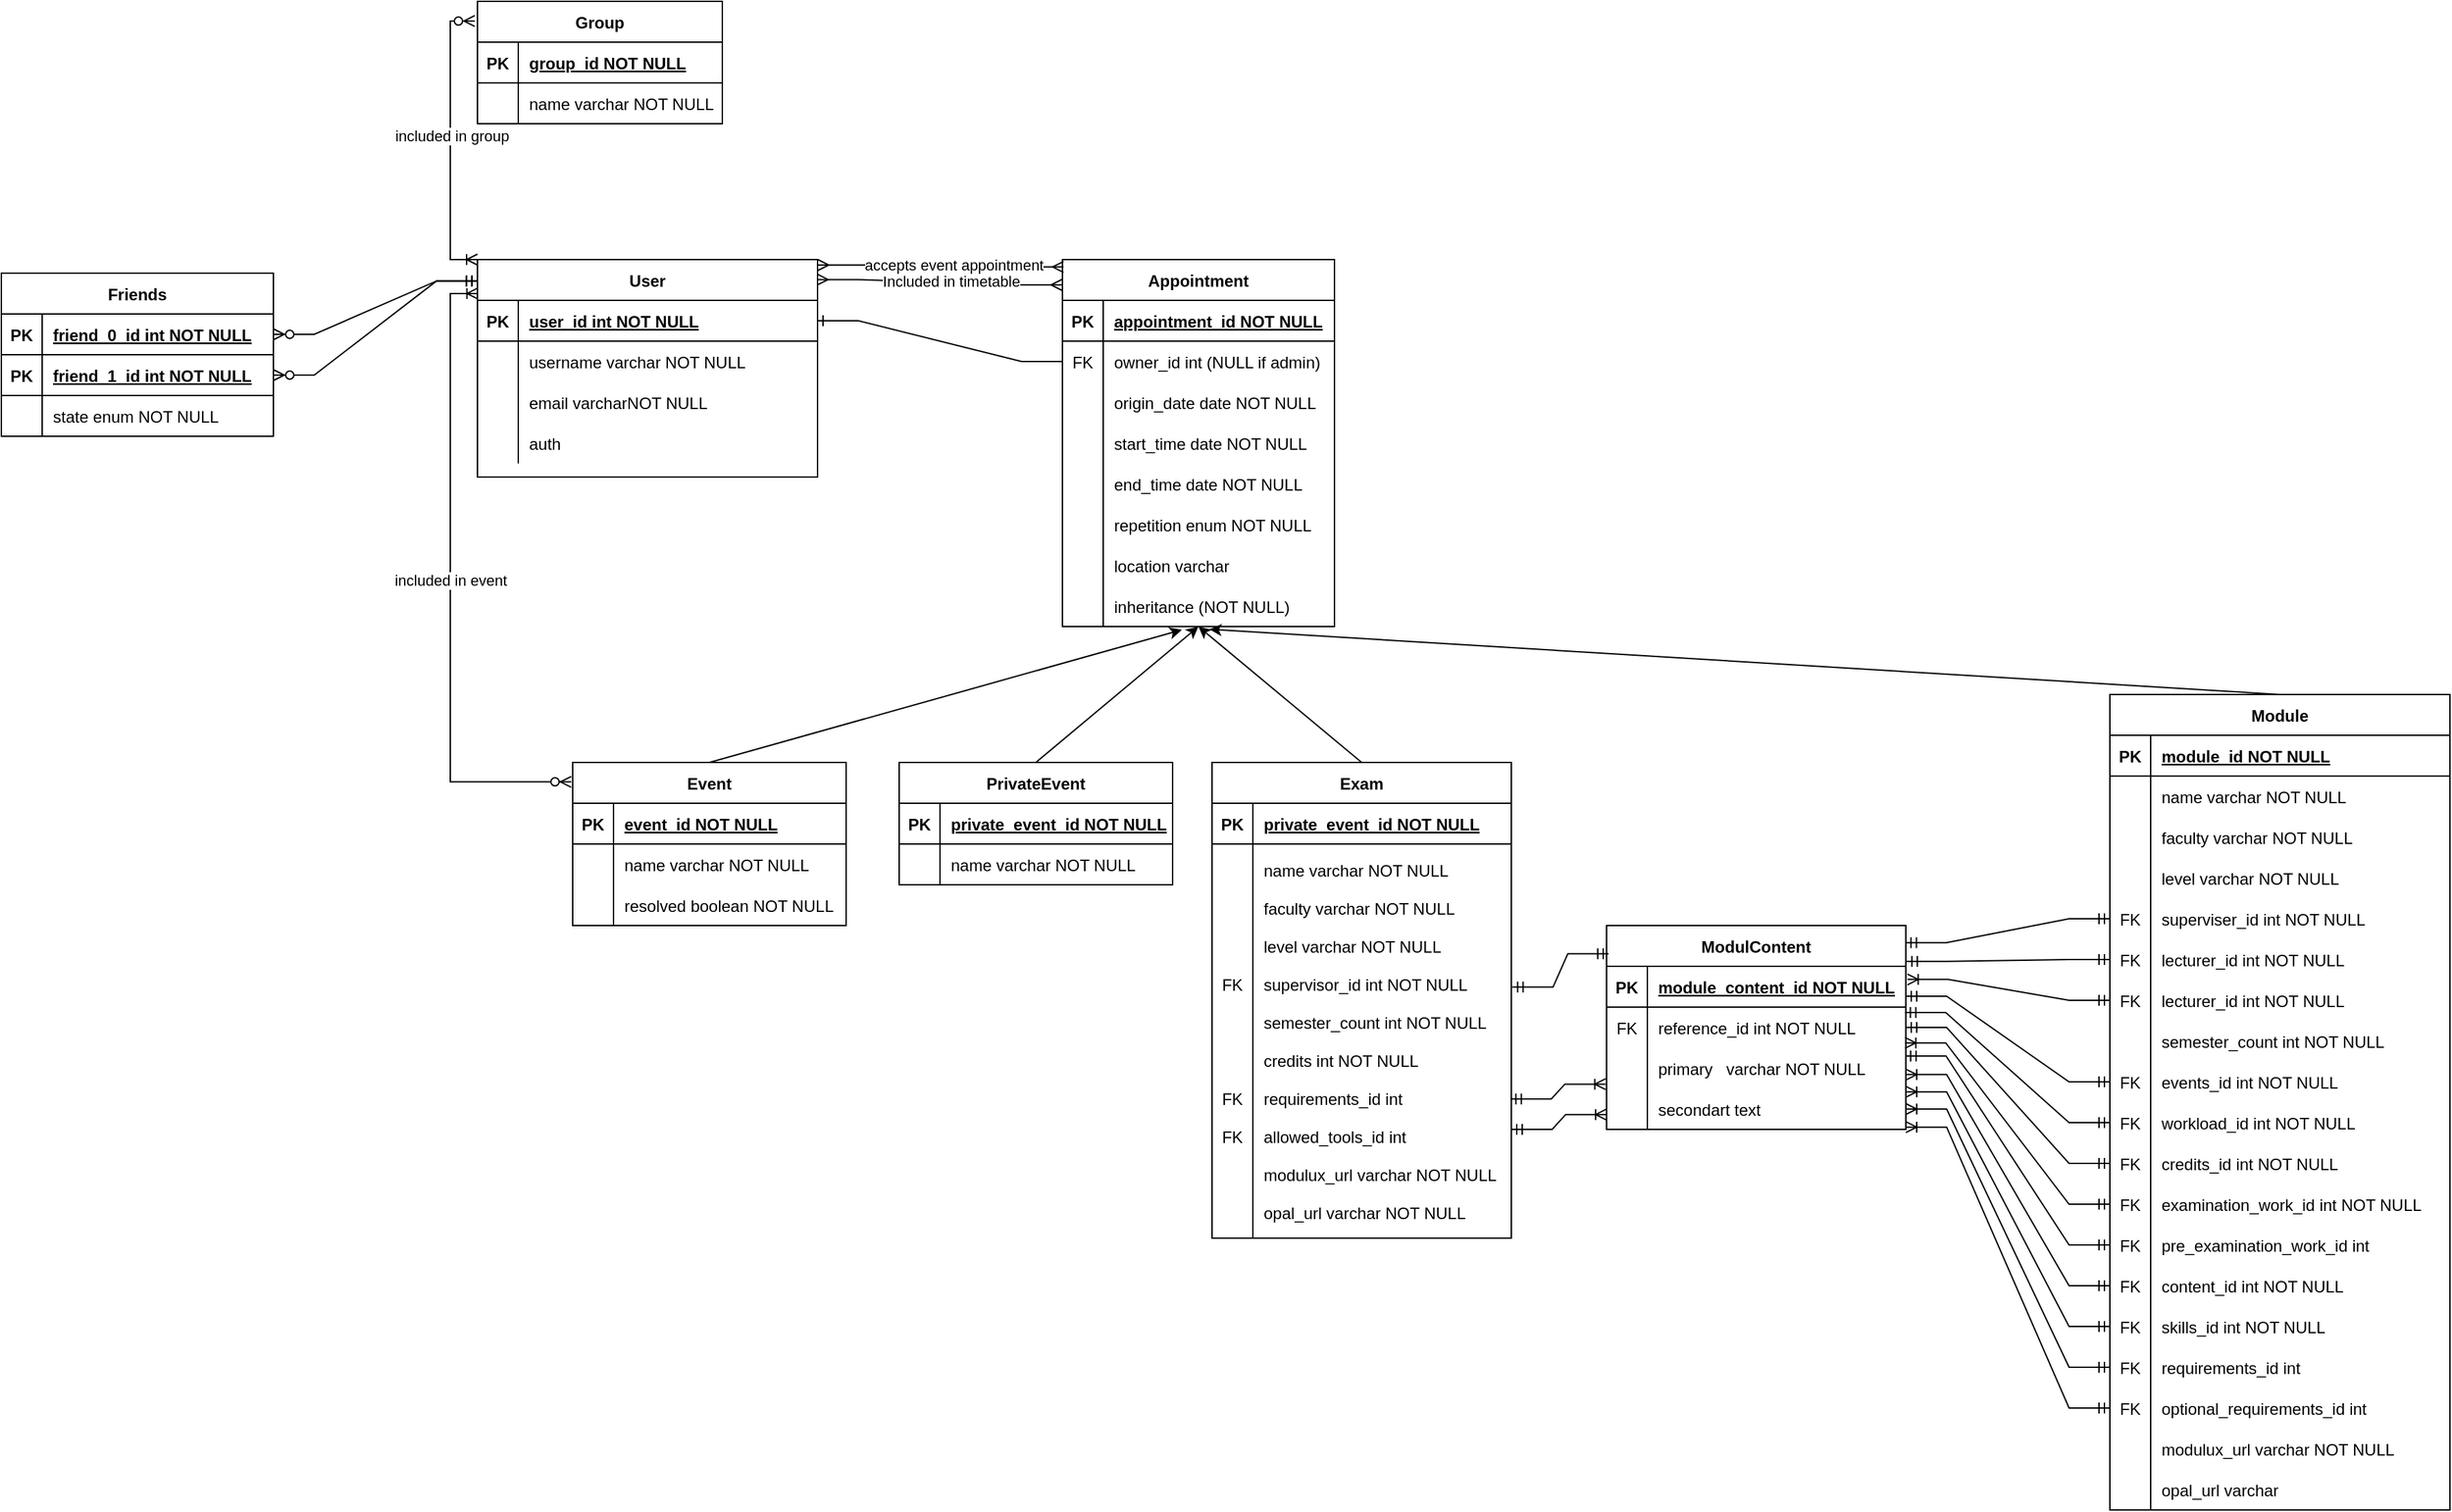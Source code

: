 <mxfile version="20.5.3" type="device"><diagram id="R2lEEEUBdFMjLlhIrx00" name="Page-1"><mxGraphModel dx="2523" dy="1901" grid="1" gridSize="10" guides="1" tooltips="1" connect="1" arrows="1" fold="1" page="1" pageScale="1" pageWidth="850" pageHeight="1100" math="0" shadow="0" extFonts="Permanent Marker^https://fonts.googleapis.com/css?family=Permanent+Marker"><root><mxCell id="0"/><mxCell id="1" parent="0"/><mxCell id="C-vyLk0tnHw3VtMMgP7b-23" value="User" style="shape=table;startSize=30;container=1;collapsible=1;childLayout=tableLayout;fixedRows=1;rowLines=0;fontStyle=1;align=center;resizeLast=1;" parent="1" vertex="1"><mxGeometry x="70" y="70" width="250" height="160" as="geometry"><mxRectangle x="90" y="70" width="70" height="30" as="alternateBounds"/></mxGeometry></mxCell><mxCell id="C-vyLk0tnHw3VtMMgP7b-24" value="" style="shape=partialRectangle;collapsible=0;dropTarget=0;pointerEvents=0;fillColor=none;points=[[0,0.5],[1,0.5]];portConstraint=eastwest;top=0;left=0;right=0;bottom=1;" parent="C-vyLk0tnHw3VtMMgP7b-23" vertex="1"><mxGeometry y="30" width="250" height="30" as="geometry"/></mxCell><mxCell id="C-vyLk0tnHw3VtMMgP7b-25" value="PK" style="shape=partialRectangle;overflow=hidden;connectable=0;fillColor=none;top=0;left=0;bottom=0;right=0;fontStyle=1;" parent="C-vyLk0tnHw3VtMMgP7b-24" vertex="1"><mxGeometry width="30" height="30" as="geometry"><mxRectangle width="30" height="30" as="alternateBounds"/></mxGeometry></mxCell><mxCell id="C-vyLk0tnHw3VtMMgP7b-26" value="user_id int NOT NULL " style="shape=partialRectangle;overflow=hidden;connectable=0;fillColor=none;top=0;left=0;bottom=0;right=0;align=left;spacingLeft=6;fontStyle=5;" parent="C-vyLk0tnHw3VtMMgP7b-24" vertex="1"><mxGeometry x="30" width="220" height="30" as="geometry"><mxRectangle width="220" height="30" as="alternateBounds"/></mxGeometry></mxCell><mxCell id="C-vyLk0tnHw3VtMMgP7b-27" value="" style="shape=partialRectangle;collapsible=0;dropTarget=0;pointerEvents=0;fillColor=none;points=[[0,0.5],[1,0.5]];portConstraint=eastwest;top=0;left=0;right=0;bottom=0;" parent="C-vyLk0tnHw3VtMMgP7b-23" vertex="1"><mxGeometry y="60" width="250" height="30" as="geometry"/></mxCell><mxCell id="C-vyLk0tnHw3VtMMgP7b-28" value="" style="shape=partialRectangle;overflow=hidden;connectable=0;fillColor=none;top=0;left=0;bottom=0;right=0;" parent="C-vyLk0tnHw3VtMMgP7b-27" vertex="1"><mxGeometry width="30" height="30" as="geometry"><mxRectangle width="30" height="30" as="alternateBounds"/></mxGeometry></mxCell><mxCell id="C-vyLk0tnHw3VtMMgP7b-29" value="username varchar NOT NULL" style="shape=partialRectangle;overflow=hidden;connectable=0;fillColor=none;top=0;left=0;bottom=0;right=0;align=left;spacingLeft=6;" parent="C-vyLk0tnHw3VtMMgP7b-27" vertex="1"><mxGeometry x="30" width="220" height="30" as="geometry"><mxRectangle width="220" height="30" as="alternateBounds"/></mxGeometry></mxCell><mxCell id="5FCq3y83oqHXym-E_zLs-2" value="" style="shape=partialRectangle;collapsible=0;dropTarget=0;pointerEvents=0;fillColor=none;points=[[0,0.5],[1,0.5]];portConstraint=eastwest;top=0;left=0;right=0;bottom=0;" parent="C-vyLk0tnHw3VtMMgP7b-23" vertex="1"><mxGeometry y="90" width="250" height="30" as="geometry"/></mxCell><mxCell id="5FCq3y83oqHXym-E_zLs-3" value="" style="shape=partialRectangle;overflow=hidden;connectable=0;fillColor=none;top=0;left=0;bottom=0;right=0;" parent="5FCq3y83oqHXym-E_zLs-2" vertex="1"><mxGeometry width="30" height="30" as="geometry"><mxRectangle width="30" height="30" as="alternateBounds"/></mxGeometry></mxCell><mxCell id="5FCq3y83oqHXym-E_zLs-4" value="email varcharNOT NULL" style="shape=partialRectangle;overflow=hidden;connectable=0;fillColor=none;top=0;left=0;bottom=0;right=0;align=left;spacingLeft=6;" parent="5FCq3y83oqHXym-E_zLs-2" vertex="1"><mxGeometry x="30" width="220" height="30" as="geometry"><mxRectangle width="220" height="30" as="alternateBounds"/></mxGeometry></mxCell><mxCell id="5FCq3y83oqHXym-E_zLs-31" value="" style="shape=partialRectangle;collapsible=0;dropTarget=0;pointerEvents=0;fillColor=none;points=[[0,0.5],[1,0.5]];portConstraint=eastwest;top=0;left=0;right=0;bottom=0;" parent="C-vyLk0tnHw3VtMMgP7b-23" vertex="1"><mxGeometry y="120" width="250" height="30" as="geometry"/></mxCell><mxCell id="5FCq3y83oqHXym-E_zLs-32" value="" style="shape=partialRectangle;overflow=hidden;connectable=0;fillColor=none;top=0;left=0;bottom=0;right=0;" parent="5FCq3y83oqHXym-E_zLs-31" vertex="1"><mxGeometry width="30" height="30" as="geometry"><mxRectangle width="30" height="30" as="alternateBounds"/></mxGeometry></mxCell><mxCell id="5FCq3y83oqHXym-E_zLs-33" value="auth" style="shape=partialRectangle;overflow=hidden;connectable=0;fillColor=none;top=0;left=0;bottom=0;right=0;align=left;spacingLeft=6;" parent="5FCq3y83oqHXym-E_zLs-31" vertex="1"><mxGeometry x="30" width="220" height="30" as="geometry"><mxRectangle width="220" height="30" as="alternateBounds"/></mxGeometry></mxCell><mxCell id="5FCq3y83oqHXym-E_zLs-37" value="Module" style="shape=table;startSize=30;container=1;collapsible=1;childLayout=tableLayout;fixedRows=1;rowLines=0;fontStyle=1;align=center;resizeLast=1;" parent="1" vertex="1"><mxGeometry x="1270" y="390" width="250" height="600" as="geometry"/></mxCell><mxCell id="5FCq3y83oqHXym-E_zLs-38" value="" style="shape=tableRow;horizontal=0;startSize=0;swimlaneHead=0;swimlaneBody=0;fillColor=none;collapsible=0;dropTarget=0;points=[[0,0.5],[1,0.5]];portConstraint=eastwest;top=0;left=0;right=0;bottom=1;" parent="5FCq3y83oqHXym-E_zLs-37" vertex="1"><mxGeometry y="30" width="250" height="30" as="geometry"/></mxCell><mxCell id="5FCq3y83oqHXym-E_zLs-39" value="PK" style="shape=partialRectangle;connectable=0;fillColor=none;top=0;left=0;bottom=0;right=0;fontStyle=1;overflow=hidden;" parent="5FCq3y83oqHXym-E_zLs-38" vertex="1"><mxGeometry width="30" height="30" as="geometry"><mxRectangle width="30" height="30" as="alternateBounds"/></mxGeometry></mxCell><mxCell id="5FCq3y83oqHXym-E_zLs-40" value="module_id NOT NULL" style="shape=partialRectangle;connectable=0;fillColor=none;top=0;left=0;bottom=0;right=0;align=left;spacingLeft=6;fontStyle=5;overflow=hidden;" parent="5FCq3y83oqHXym-E_zLs-38" vertex="1"><mxGeometry x="30" width="220" height="30" as="geometry"><mxRectangle width="220" height="30" as="alternateBounds"/></mxGeometry></mxCell><mxCell id="5FCq3y83oqHXym-E_zLs-41" value="" style="shape=tableRow;horizontal=0;startSize=0;swimlaneHead=0;swimlaneBody=0;fillColor=none;collapsible=0;dropTarget=0;points=[[0,0.5],[1,0.5]];portConstraint=eastwest;top=0;left=0;right=0;bottom=0;" parent="5FCq3y83oqHXym-E_zLs-37" vertex="1"><mxGeometry y="60" width="250" height="30" as="geometry"/></mxCell><mxCell id="5FCq3y83oqHXym-E_zLs-42" value="" style="shape=partialRectangle;connectable=0;fillColor=none;top=0;left=0;bottom=0;right=0;editable=1;overflow=hidden;" parent="5FCq3y83oqHXym-E_zLs-41" vertex="1"><mxGeometry width="30" height="30" as="geometry"><mxRectangle width="30" height="30" as="alternateBounds"/></mxGeometry></mxCell><mxCell id="5FCq3y83oqHXym-E_zLs-43" value="name varchar NOT NULL" style="shape=partialRectangle;connectable=0;fillColor=none;top=0;left=0;bottom=0;right=0;align=left;spacingLeft=6;overflow=hidden;" parent="5FCq3y83oqHXym-E_zLs-41" vertex="1"><mxGeometry x="30" width="220" height="30" as="geometry"><mxRectangle width="220" height="30" as="alternateBounds"/></mxGeometry></mxCell><mxCell id="5FCq3y83oqHXym-E_zLs-44" value="" style="shape=tableRow;horizontal=0;startSize=0;swimlaneHead=0;swimlaneBody=0;fillColor=none;collapsible=0;dropTarget=0;points=[[0,0.5],[1,0.5]];portConstraint=eastwest;top=0;left=0;right=0;bottom=0;" parent="5FCq3y83oqHXym-E_zLs-37" vertex="1"><mxGeometry y="90" width="250" height="30" as="geometry"/></mxCell><mxCell id="5FCq3y83oqHXym-E_zLs-45" value="" style="shape=partialRectangle;connectable=0;fillColor=none;top=0;left=0;bottom=0;right=0;editable=1;overflow=hidden;" parent="5FCq3y83oqHXym-E_zLs-44" vertex="1"><mxGeometry width="30" height="30" as="geometry"><mxRectangle width="30" height="30" as="alternateBounds"/></mxGeometry></mxCell><mxCell id="5FCq3y83oqHXym-E_zLs-46" value="faculty varchar NOT NULL" style="shape=partialRectangle;connectable=0;fillColor=none;top=0;left=0;bottom=0;right=0;align=left;spacingLeft=6;overflow=hidden;" parent="5FCq3y83oqHXym-E_zLs-44" vertex="1"><mxGeometry x="30" width="220" height="30" as="geometry"><mxRectangle width="220" height="30" as="alternateBounds"/></mxGeometry></mxCell><mxCell id="5FCq3y83oqHXym-E_zLs-47" value="" style="shape=tableRow;horizontal=0;startSize=0;swimlaneHead=0;swimlaneBody=0;fillColor=none;collapsible=0;dropTarget=0;points=[[0,0.5],[1,0.5]];portConstraint=eastwest;top=0;left=0;right=0;bottom=0;" parent="5FCq3y83oqHXym-E_zLs-37" vertex="1"><mxGeometry y="120" width="250" height="30" as="geometry"/></mxCell><mxCell id="5FCq3y83oqHXym-E_zLs-48" value="" style="shape=partialRectangle;connectable=0;fillColor=none;top=0;left=0;bottom=0;right=0;editable=1;overflow=hidden;" parent="5FCq3y83oqHXym-E_zLs-47" vertex="1"><mxGeometry width="30" height="30" as="geometry"><mxRectangle width="30" height="30" as="alternateBounds"/></mxGeometry></mxCell><mxCell id="5FCq3y83oqHXym-E_zLs-49" value="level varchar NOT NULL" style="shape=partialRectangle;connectable=0;fillColor=none;top=0;left=0;bottom=0;right=0;align=left;spacingLeft=6;overflow=hidden;" parent="5FCq3y83oqHXym-E_zLs-47" vertex="1"><mxGeometry x="30" width="220" height="30" as="geometry"><mxRectangle width="220" height="30" as="alternateBounds"/></mxGeometry></mxCell><mxCell id="5FCq3y83oqHXym-E_zLs-50" value="" style="shape=tableRow;horizontal=0;startSize=0;swimlaneHead=0;swimlaneBody=0;fillColor=none;collapsible=0;dropTarget=0;points=[[0,0.5],[1,0.5]];portConstraint=eastwest;top=0;left=0;right=0;bottom=0;" parent="5FCq3y83oqHXym-E_zLs-37" vertex="1"><mxGeometry y="150" width="250" height="30" as="geometry"/></mxCell><mxCell id="5FCq3y83oqHXym-E_zLs-51" value="FK" style="shape=partialRectangle;connectable=0;fillColor=none;top=0;left=0;bottom=0;right=0;editable=1;overflow=hidden;" parent="5FCq3y83oqHXym-E_zLs-50" vertex="1"><mxGeometry width="30" height="30" as="geometry"><mxRectangle width="30" height="30" as="alternateBounds"/></mxGeometry></mxCell><mxCell id="5FCq3y83oqHXym-E_zLs-52" value="superviser_id int NOT NULL" style="shape=partialRectangle;connectable=0;fillColor=none;top=0;left=0;bottom=0;right=0;align=left;spacingLeft=6;overflow=hidden;" parent="5FCq3y83oqHXym-E_zLs-50" vertex="1"><mxGeometry x="30" width="220" height="30" as="geometry"><mxRectangle width="220" height="30" as="alternateBounds"/></mxGeometry></mxCell><mxCell id="5FCq3y83oqHXym-E_zLs-66" value="" style="shape=tableRow;horizontal=0;startSize=0;swimlaneHead=0;swimlaneBody=0;fillColor=none;collapsible=0;dropTarget=0;points=[[0,0.5],[1,0.5]];portConstraint=eastwest;top=0;left=0;right=0;bottom=0;" parent="5FCq3y83oqHXym-E_zLs-37" vertex="1"><mxGeometry y="180" width="250" height="30" as="geometry"/></mxCell><mxCell id="5FCq3y83oqHXym-E_zLs-67" value="FK" style="shape=partialRectangle;connectable=0;fillColor=none;top=0;left=0;bottom=0;right=0;editable=1;overflow=hidden;" parent="5FCq3y83oqHXym-E_zLs-66" vertex="1"><mxGeometry width="30" height="30" as="geometry"><mxRectangle width="30" height="30" as="alternateBounds"/></mxGeometry></mxCell><mxCell id="5FCq3y83oqHXym-E_zLs-68" value="lecturer_id int NOT NULL" style="shape=partialRectangle;connectable=0;fillColor=none;top=0;left=0;bottom=0;right=0;align=left;spacingLeft=6;overflow=hidden;" parent="5FCq3y83oqHXym-E_zLs-66" vertex="1"><mxGeometry x="30" width="220" height="30" as="geometry"><mxRectangle width="220" height="30" as="alternateBounds"/></mxGeometry></mxCell><mxCell id="5FCq3y83oqHXym-E_zLs-69" value="" style="shape=tableRow;horizontal=0;startSize=0;swimlaneHead=0;swimlaneBody=0;fillColor=none;collapsible=0;dropTarget=0;points=[[0,0.5],[1,0.5]];portConstraint=eastwest;top=0;left=0;right=0;bottom=0;" parent="5FCq3y83oqHXym-E_zLs-37" vertex="1"><mxGeometry y="210" width="250" height="30" as="geometry"/></mxCell><mxCell id="5FCq3y83oqHXym-E_zLs-70" value="FK" style="shape=partialRectangle;connectable=0;fillColor=none;top=0;left=0;bottom=0;right=0;editable=1;overflow=hidden;" parent="5FCq3y83oqHXym-E_zLs-69" vertex="1"><mxGeometry width="30" height="30" as="geometry"><mxRectangle width="30" height="30" as="alternateBounds"/></mxGeometry></mxCell><mxCell id="5FCq3y83oqHXym-E_zLs-71" value="lecturer_id int NOT NULL" style="shape=partialRectangle;connectable=0;fillColor=none;top=0;left=0;bottom=0;right=0;align=left;spacingLeft=6;overflow=hidden;" parent="5FCq3y83oqHXym-E_zLs-69" vertex="1"><mxGeometry x="30" width="220" height="30" as="geometry"><mxRectangle width="220" height="30" as="alternateBounds"/></mxGeometry></mxCell><mxCell id="5FCq3y83oqHXym-E_zLs-75" value="" style="shape=tableRow;horizontal=0;startSize=0;swimlaneHead=0;swimlaneBody=0;fillColor=none;collapsible=0;dropTarget=0;points=[[0,0.5],[1,0.5]];portConstraint=eastwest;top=0;left=0;right=0;bottom=0;" parent="5FCq3y83oqHXym-E_zLs-37" vertex="1"><mxGeometry y="240" width="250" height="30" as="geometry"/></mxCell><mxCell id="5FCq3y83oqHXym-E_zLs-76" value="" style="shape=partialRectangle;connectable=0;fillColor=none;top=0;left=0;bottom=0;right=0;editable=1;overflow=hidden;" parent="5FCq3y83oqHXym-E_zLs-75" vertex="1"><mxGeometry width="30" height="30" as="geometry"><mxRectangle width="30" height="30" as="alternateBounds"/></mxGeometry></mxCell><mxCell id="5FCq3y83oqHXym-E_zLs-77" value="semester_count int NOT NULL" style="shape=partialRectangle;connectable=0;fillColor=none;top=0;left=0;bottom=0;right=0;align=left;spacingLeft=6;overflow=hidden;" parent="5FCq3y83oqHXym-E_zLs-75" vertex="1"><mxGeometry x="30" width="220" height="30" as="geometry"><mxRectangle width="220" height="30" as="alternateBounds"/></mxGeometry></mxCell><mxCell id="5FCq3y83oqHXym-E_zLs-78" value="" style="shape=tableRow;horizontal=0;startSize=0;swimlaneHead=0;swimlaneBody=0;fillColor=none;collapsible=0;dropTarget=0;points=[[0,0.5],[1,0.5]];portConstraint=eastwest;top=0;left=0;right=0;bottom=0;" parent="5FCq3y83oqHXym-E_zLs-37" vertex="1"><mxGeometry y="270" width="250" height="30" as="geometry"/></mxCell><mxCell id="5FCq3y83oqHXym-E_zLs-79" value="FK" style="shape=partialRectangle;connectable=0;fillColor=none;top=0;left=0;bottom=0;right=0;editable=1;overflow=hidden;" parent="5FCq3y83oqHXym-E_zLs-78" vertex="1"><mxGeometry width="30" height="30" as="geometry"><mxRectangle width="30" height="30" as="alternateBounds"/></mxGeometry></mxCell><mxCell id="5FCq3y83oqHXym-E_zLs-80" value="events_id int NOT NULL" style="shape=partialRectangle;connectable=0;fillColor=none;top=0;left=0;bottom=0;right=0;align=left;spacingLeft=6;overflow=hidden;" parent="5FCq3y83oqHXym-E_zLs-78" vertex="1"><mxGeometry x="30" width="220" height="30" as="geometry"><mxRectangle width="220" height="30" as="alternateBounds"/></mxGeometry></mxCell><mxCell id="5FCq3y83oqHXym-E_zLs-83" value="" style="shape=tableRow;horizontal=0;startSize=0;swimlaneHead=0;swimlaneBody=0;fillColor=none;collapsible=0;dropTarget=0;points=[[0,0.5],[1,0.5]];portConstraint=eastwest;top=0;left=0;right=0;bottom=0;" parent="5FCq3y83oqHXym-E_zLs-37" vertex="1"><mxGeometry y="300" width="250" height="30" as="geometry"/></mxCell><mxCell id="5FCq3y83oqHXym-E_zLs-84" value="FK" style="shape=partialRectangle;connectable=0;fillColor=none;top=0;left=0;bottom=0;right=0;editable=1;overflow=hidden;" parent="5FCq3y83oqHXym-E_zLs-83" vertex="1"><mxGeometry width="30" height="30" as="geometry"><mxRectangle width="30" height="30" as="alternateBounds"/></mxGeometry></mxCell><mxCell id="5FCq3y83oqHXym-E_zLs-85" value="workload_id int NOT NULL" style="shape=partialRectangle;connectable=0;fillColor=none;top=0;left=0;bottom=0;right=0;align=left;spacingLeft=6;overflow=hidden;" parent="5FCq3y83oqHXym-E_zLs-83" vertex="1"><mxGeometry x="30" width="220" height="30" as="geometry"><mxRectangle width="220" height="30" as="alternateBounds"/></mxGeometry></mxCell><mxCell id="5FCq3y83oqHXym-E_zLs-118" value="" style="shape=tableRow;horizontal=0;startSize=0;swimlaneHead=0;swimlaneBody=0;fillColor=none;collapsible=0;dropTarget=0;points=[[0,0.5],[1,0.5]];portConstraint=eastwest;top=0;left=0;right=0;bottom=0;" parent="5FCq3y83oqHXym-E_zLs-37" vertex="1"><mxGeometry y="330" width="250" height="30" as="geometry"/></mxCell><mxCell id="5FCq3y83oqHXym-E_zLs-119" value="FK" style="shape=partialRectangle;connectable=0;fillColor=none;top=0;left=0;bottom=0;right=0;editable=1;overflow=hidden;" parent="5FCq3y83oqHXym-E_zLs-118" vertex="1"><mxGeometry width="30" height="30" as="geometry"><mxRectangle width="30" height="30" as="alternateBounds"/></mxGeometry></mxCell><mxCell id="5FCq3y83oqHXym-E_zLs-120" value="credits_id int NOT NULL" style="shape=partialRectangle;connectable=0;fillColor=none;top=0;left=0;bottom=0;right=0;align=left;spacingLeft=6;overflow=hidden;" parent="5FCq3y83oqHXym-E_zLs-118" vertex="1"><mxGeometry x="30" width="220" height="30" as="geometry"><mxRectangle width="220" height="30" as="alternateBounds"/></mxGeometry></mxCell><mxCell id="5FCq3y83oqHXym-E_zLs-122" value="" style="shape=tableRow;horizontal=0;startSize=0;swimlaneHead=0;swimlaneBody=0;fillColor=none;collapsible=0;dropTarget=0;points=[[0,0.5],[1,0.5]];portConstraint=eastwest;top=0;left=0;right=0;bottom=0;" parent="5FCq3y83oqHXym-E_zLs-37" vertex="1"><mxGeometry y="360" width="250" height="30" as="geometry"/></mxCell><mxCell id="5FCq3y83oqHXym-E_zLs-123" value="FK" style="shape=partialRectangle;connectable=0;fillColor=none;top=0;left=0;bottom=0;right=0;editable=1;overflow=hidden;" parent="5FCq3y83oqHXym-E_zLs-122" vertex="1"><mxGeometry width="30" height="30" as="geometry"><mxRectangle width="30" height="30" as="alternateBounds"/></mxGeometry></mxCell><mxCell id="5FCq3y83oqHXym-E_zLs-124" value="examination_work_id int NOT NULL" style="shape=partialRectangle;connectable=0;fillColor=none;top=0;left=0;bottom=0;right=0;align=left;spacingLeft=6;overflow=hidden;" parent="5FCq3y83oqHXym-E_zLs-122" vertex="1"><mxGeometry x="30" width="220" height="30" as="geometry"><mxRectangle width="220" height="30" as="alternateBounds"/></mxGeometry></mxCell><mxCell id="5FCq3y83oqHXym-E_zLs-125" value="" style="shape=tableRow;horizontal=0;startSize=0;swimlaneHead=0;swimlaneBody=0;fillColor=none;collapsible=0;dropTarget=0;points=[[0,0.5],[1,0.5]];portConstraint=eastwest;top=0;left=0;right=0;bottom=0;" parent="5FCq3y83oqHXym-E_zLs-37" vertex="1"><mxGeometry y="390" width="250" height="30" as="geometry"/></mxCell><mxCell id="5FCq3y83oqHXym-E_zLs-126" value="FK" style="shape=partialRectangle;connectable=0;fillColor=none;top=0;left=0;bottom=0;right=0;editable=1;overflow=hidden;" parent="5FCq3y83oqHXym-E_zLs-125" vertex="1"><mxGeometry width="30" height="30" as="geometry"><mxRectangle width="30" height="30" as="alternateBounds"/></mxGeometry></mxCell><mxCell id="5FCq3y83oqHXym-E_zLs-127" value="pre_examination_work_id int " style="shape=partialRectangle;connectable=0;fillColor=none;top=0;left=0;bottom=0;right=0;align=left;spacingLeft=6;overflow=hidden;" parent="5FCq3y83oqHXym-E_zLs-125" vertex="1"><mxGeometry x="30" width="220" height="30" as="geometry"><mxRectangle width="220" height="30" as="alternateBounds"/></mxGeometry></mxCell><mxCell id="5FCq3y83oqHXym-E_zLs-130" value="" style="shape=tableRow;horizontal=0;startSize=0;swimlaneHead=0;swimlaneBody=0;fillColor=none;collapsible=0;dropTarget=0;points=[[0,0.5],[1,0.5]];portConstraint=eastwest;top=0;left=0;right=0;bottom=0;" parent="5FCq3y83oqHXym-E_zLs-37" vertex="1"><mxGeometry y="420" width="250" height="30" as="geometry"/></mxCell><mxCell id="5FCq3y83oqHXym-E_zLs-131" value="FK" style="shape=partialRectangle;connectable=0;fillColor=none;top=0;left=0;bottom=0;right=0;editable=1;overflow=hidden;" parent="5FCq3y83oqHXym-E_zLs-130" vertex="1"><mxGeometry width="30" height="30" as="geometry"><mxRectangle width="30" height="30" as="alternateBounds"/></mxGeometry></mxCell><mxCell id="5FCq3y83oqHXym-E_zLs-132" value="content_id int NOT NULL" style="shape=partialRectangle;connectable=0;fillColor=none;top=0;left=0;bottom=0;right=0;align=left;spacingLeft=6;overflow=hidden;" parent="5FCq3y83oqHXym-E_zLs-130" vertex="1"><mxGeometry x="30" width="220" height="30" as="geometry"><mxRectangle width="220" height="30" as="alternateBounds"/></mxGeometry></mxCell><mxCell id="5FCq3y83oqHXym-E_zLs-137" value="" style="shape=tableRow;horizontal=0;startSize=0;swimlaneHead=0;swimlaneBody=0;fillColor=none;collapsible=0;dropTarget=0;points=[[0,0.5],[1,0.5]];portConstraint=eastwest;top=0;left=0;right=0;bottom=0;" parent="5FCq3y83oqHXym-E_zLs-37" vertex="1"><mxGeometry y="450" width="250" height="30" as="geometry"/></mxCell><mxCell id="5FCq3y83oqHXym-E_zLs-138" value="FK" style="shape=partialRectangle;connectable=0;fillColor=none;top=0;left=0;bottom=0;right=0;editable=1;overflow=hidden;" parent="5FCq3y83oqHXym-E_zLs-137" vertex="1"><mxGeometry width="30" height="30" as="geometry"><mxRectangle width="30" height="30" as="alternateBounds"/></mxGeometry></mxCell><mxCell id="5FCq3y83oqHXym-E_zLs-139" value="skills_id int NOT NULL" style="shape=partialRectangle;connectable=0;fillColor=none;top=0;left=0;bottom=0;right=0;align=left;spacingLeft=6;overflow=hidden;" parent="5FCq3y83oqHXym-E_zLs-137" vertex="1"><mxGeometry x="30" width="220" height="30" as="geometry"><mxRectangle width="220" height="30" as="alternateBounds"/></mxGeometry></mxCell><mxCell id="5FCq3y83oqHXym-E_zLs-141" value="" style="shape=tableRow;horizontal=0;startSize=0;swimlaneHead=0;swimlaneBody=0;fillColor=none;collapsible=0;dropTarget=0;points=[[0,0.5],[1,0.5]];portConstraint=eastwest;top=0;left=0;right=0;bottom=0;" parent="5FCq3y83oqHXym-E_zLs-37" vertex="1"><mxGeometry y="480" width="250" height="30" as="geometry"/></mxCell><mxCell id="5FCq3y83oqHXym-E_zLs-142" value="FK" style="shape=partialRectangle;connectable=0;fillColor=none;top=0;left=0;bottom=0;right=0;editable=1;overflow=hidden;" parent="5FCq3y83oqHXym-E_zLs-141" vertex="1"><mxGeometry width="30" height="30" as="geometry"><mxRectangle width="30" height="30" as="alternateBounds"/></mxGeometry></mxCell><mxCell id="5FCq3y83oqHXym-E_zLs-143" value="requirements_id int" style="shape=partialRectangle;connectable=0;fillColor=none;top=0;left=0;bottom=0;right=0;align=left;spacingLeft=6;overflow=hidden;" parent="5FCq3y83oqHXym-E_zLs-141" vertex="1"><mxGeometry x="30" width="220" height="30" as="geometry"><mxRectangle width="220" height="30" as="alternateBounds"/></mxGeometry></mxCell><mxCell id="5FCq3y83oqHXym-E_zLs-145" value="" style="shape=tableRow;horizontal=0;startSize=0;swimlaneHead=0;swimlaneBody=0;fillColor=none;collapsible=0;dropTarget=0;points=[[0,0.5],[1,0.5]];portConstraint=eastwest;top=0;left=0;right=0;bottom=0;" parent="5FCq3y83oqHXym-E_zLs-37" vertex="1"><mxGeometry y="510" width="250" height="30" as="geometry"/></mxCell><mxCell id="5FCq3y83oqHXym-E_zLs-146" value="FK" style="shape=partialRectangle;connectable=0;fillColor=none;top=0;left=0;bottom=0;right=0;editable=1;overflow=hidden;" parent="5FCq3y83oqHXym-E_zLs-145" vertex="1"><mxGeometry width="30" height="30" as="geometry"><mxRectangle width="30" height="30" as="alternateBounds"/></mxGeometry></mxCell><mxCell id="5FCq3y83oqHXym-E_zLs-147" value="optional_requirements_id int" style="shape=partialRectangle;connectable=0;fillColor=none;top=0;left=0;bottom=0;right=0;align=left;spacingLeft=6;overflow=hidden;" parent="5FCq3y83oqHXym-E_zLs-145" vertex="1"><mxGeometry x="30" width="220" height="30" as="geometry"><mxRectangle width="220" height="30" as="alternateBounds"/></mxGeometry></mxCell><mxCell id="5FCq3y83oqHXym-E_zLs-150" value="" style="shape=tableRow;horizontal=0;startSize=0;swimlaneHead=0;swimlaneBody=0;fillColor=none;collapsible=0;dropTarget=0;points=[[0,0.5],[1,0.5]];portConstraint=eastwest;top=0;left=0;right=0;bottom=0;" parent="5FCq3y83oqHXym-E_zLs-37" vertex="1"><mxGeometry y="540" width="250" height="30" as="geometry"/></mxCell><mxCell id="5FCq3y83oqHXym-E_zLs-151" value="" style="shape=partialRectangle;connectable=0;fillColor=none;top=0;left=0;bottom=0;right=0;editable=1;overflow=hidden;" parent="5FCq3y83oqHXym-E_zLs-150" vertex="1"><mxGeometry width="30" height="30" as="geometry"><mxRectangle width="30" height="30" as="alternateBounds"/></mxGeometry></mxCell><mxCell id="5FCq3y83oqHXym-E_zLs-152" value="modulux_url varchar NOT NULL" style="shape=partialRectangle;connectable=0;fillColor=none;top=0;left=0;bottom=0;right=0;align=left;spacingLeft=6;overflow=hidden;" parent="5FCq3y83oqHXym-E_zLs-150" vertex="1"><mxGeometry x="30" width="220" height="30" as="geometry"><mxRectangle width="220" height="30" as="alternateBounds"/></mxGeometry></mxCell><mxCell id="5FCq3y83oqHXym-E_zLs-153" value="" style="shape=tableRow;horizontal=0;startSize=0;swimlaneHead=0;swimlaneBody=0;fillColor=none;collapsible=0;dropTarget=0;points=[[0,0.5],[1,0.5]];portConstraint=eastwest;top=0;left=0;right=0;bottom=0;" parent="5FCq3y83oqHXym-E_zLs-37" vertex="1"><mxGeometry y="570" width="250" height="30" as="geometry"/></mxCell><mxCell id="5FCq3y83oqHXym-E_zLs-154" value="" style="shape=partialRectangle;connectable=0;fillColor=none;top=0;left=0;bottom=0;right=0;editable=1;overflow=hidden;" parent="5FCq3y83oqHXym-E_zLs-153" vertex="1"><mxGeometry width="30" height="30" as="geometry"><mxRectangle width="30" height="30" as="alternateBounds"/></mxGeometry></mxCell><mxCell id="5FCq3y83oqHXym-E_zLs-155" value="opal_url varchar" style="shape=partialRectangle;connectable=0;fillColor=none;top=0;left=0;bottom=0;right=0;align=left;spacingLeft=6;overflow=hidden;" parent="5FCq3y83oqHXym-E_zLs-153" vertex="1"><mxGeometry x="30" width="220" height="30" as="geometry"><mxRectangle width="220" height="30" as="alternateBounds"/></mxGeometry></mxCell><mxCell id="5FCq3y83oqHXym-E_zLs-53" value="ModulContent" style="shape=table;startSize=30;container=1;collapsible=1;childLayout=tableLayout;fixedRows=1;rowLines=0;fontStyle=1;align=center;resizeLast=1;" parent="1" vertex="1"><mxGeometry x="900" y="560" width="220" height="150" as="geometry"/></mxCell><mxCell id="5FCq3y83oqHXym-E_zLs-54" value="" style="shape=tableRow;horizontal=0;startSize=0;swimlaneHead=0;swimlaneBody=0;fillColor=none;collapsible=0;dropTarget=0;points=[[0,0.5],[1,0.5]];portConstraint=eastwest;top=0;left=0;right=0;bottom=1;" parent="5FCq3y83oqHXym-E_zLs-53" vertex="1"><mxGeometry y="30" width="220" height="30" as="geometry"/></mxCell><mxCell id="5FCq3y83oqHXym-E_zLs-55" value="PK" style="shape=partialRectangle;connectable=0;fillColor=none;top=0;left=0;bottom=0;right=0;fontStyle=1;overflow=hidden;" parent="5FCq3y83oqHXym-E_zLs-54" vertex="1"><mxGeometry width="30" height="30" as="geometry"><mxRectangle width="30" height="30" as="alternateBounds"/></mxGeometry></mxCell><mxCell id="5FCq3y83oqHXym-E_zLs-56" value="module_content_id NOT NULL" style="shape=partialRectangle;connectable=0;fillColor=none;top=0;left=0;bottom=0;right=0;align=left;spacingLeft=6;fontStyle=5;overflow=hidden;" parent="5FCq3y83oqHXym-E_zLs-54" vertex="1"><mxGeometry x="30" width="190" height="30" as="geometry"><mxRectangle width="190" height="30" as="alternateBounds"/></mxGeometry></mxCell><mxCell id="5FCq3y83oqHXym-E_zLs-57" value="" style="shape=tableRow;horizontal=0;startSize=0;swimlaneHead=0;swimlaneBody=0;fillColor=none;collapsible=0;dropTarget=0;points=[[0,0.5],[1,0.5]];portConstraint=eastwest;top=0;left=0;right=0;bottom=0;" parent="5FCq3y83oqHXym-E_zLs-53" vertex="1"><mxGeometry y="60" width="220" height="30" as="geometry"/></mxCell><mxCell id="5FCq3y83oqHXym-E_zLs-58" value="FK" style="shape=partialRectangle;connectable=0;fillColor=none;top=0;left=0;bottom=0;right=0;editable=1;overflow=hidden;" parent="5FCq3y83oqHXym-E_zLs-57" vertex="1"><mxGeometry width="30" height="30" as="geometry"><mxRectangle width="30" height="30" as="alternateBounds"/></mxGeometry></mxCell><mxCell id="5FCq3y83oqHXym-E_zLs-59" value="reference_id int NOT NULL" style="shape=partialRectangle;connectable=0;fillColor=none;top=0;left=0;bottom=0;right=0;align=left;spacingLeft=6;overflow=hidden;" parent="5FCq3y83oqHXym-E_zLs-57" vertex="1"><mxGeometry x="30" width="190" height="30" as="geometry"><mxRectangle width="190" height="30" as="alternateBounds"/></mxGeometry></mxCell><mxCell id="5FCq3y83oqHXym-E_zLs-133" value="" style="shape=tableRow;horizontal=0;startSize=0;swimlaneHead=0;swimlaneBody=0;fillColor=none;collapsible=0;dropTarget=0;points=[[0,0.5],[1,0.5]];portConstraint=eastwest;top=0;left=0;right=0;bottom=0;" parent="5FCq3y83oqHXym-E_zLs-53" vertex="1"><mxGeometry y="90" width="220" height="30" as="geometry"/></mxCell><mxCell id="5FCq3y83oqHXym-E_zLs-134" value="" style="shape=partialRectangle;connectable=0;fillColor=none;top=0;left=0;bottom=0;right=0;editable=1;overflow=hidden;" parent="5FCq3y83oqHXym-E_zLs-133" vertex="1"><mxGeometry width="30" height="30" as="geometry"><mxRectangle width="30" height="30" as="alternateBounds"/></mxGeometry></mxCell><mxCell id="5FCq3y83oqHXym-E_zLs-135" value="primary   varchar NOT NULL" style="shape=partialRectangle;connectable=0;fillColor=none;top=0;left=0;bottom=0;right=0;align=left;spacingLeft=6;overflow=hidden;" parent="5FCq3y83oqHXym-E_zLs-133" vertex="1"><mxGeometry x="30" width="190" height="30" as="geometry"><mxRectangle width="190" height="30" as="alternateBounds"/></mxGeometry></mxCell><mxCell id="5FCq3y83oqHXym-E_zLs-60" value="" style="shape=tableRow;horizontal=0;startSize=0;swimlaneHead=0;swimlaneBody=0;fillColor=none;collapsible=0;dropTarget=0;points=[[0,0.5],[1,0.5]];portConstraint=eastwest;top=0;left=0;right=0;bottom=0;" parent="5FCq3y83oqHXym-E_zLs-53" vertex="1"><mxGeometry y="120" width="220" height="30" as="geometry"/></mxCell><mxCell id="5FCq3y83oqHXym-E_zLs-61" value="" style="shape=partialRectangle;connectable=0;fillColor=none;top=0;left=0;bottom=0;right=0;editable=1;overflow=hidden;" parent="5FCq3y83oqHXym-E_zLs-60" vertex="1"><mxGeometry width="30" height="30" as="geometry"><mxRectangle width="30" height="30" as="alternateBounds"/></mxGeometry></mxCell><mxCell id="5FCq3y83oqHXym-E_zLs-62" value="secondart text" style="shape=partialRectangle;connectable=0;fillColor=none;top=0;left=0;bottom=0;right=0;align=left;spacingLeft=6;overflow=hidden;" parent="5FCq3y83oqHXym-E_zLs-60" vertex="1"><mxGeometry x="30" width="190" height="30" as="geometry"><mxRectangle width="190" height="30" as="alternateBounds"/></mxGeometry></mxCell><mxCell id="5FCq3y83oqHXym-E_zLs-72" value="" style="edgeStyle=entityRelationEdgeStyle;fontSize=12;html=1;endArrow=ERmandOne;startArrow=ERmandOne;rounded=0;entryX=0.999;entryY=0.084;entryDx=0;entryDy=0;entryPerimeter=0;" parent="1" source="5FCq3y83oqHXym-E_zLs-50" target="5FCq3y83oqHXym-E_zLs-53" edge="1"><mxGeometry width="100" height="100" relative="1" as="geometry"><mxPoint x="1090" y="500" as="sourcePoint"/><mxPoint x="1130" y="280" as="targetPoint"/></mxGeometry></mxCell><mxCell id="5FCq3y83oqHXym-E_zLs-73" value="" style="edgeStyle=entityRelationEdgeStyle;fontSize=12;html=1;endArrow=ERmandOne;startArrow=ERmandOne;rounded=0;exitX=0;exitY=0.5;exitDx=0;exitDy=0;entryX=1.002;entryY=0.176;entryDx=0;entryDy=0;entryPerimeter=0;" parent="1" source="5FCq3y83oqHXym-E_zLs-66" target="5FCq3y83oqHXym-E_zLs-53" edge="1"><mxGeometry width="100" height="100" relative="1" as="geometry"><mxPoint x="950" y="440" as="sourcePoint"/><mxPoint x="1140" y="193" as="targetPoint"/></mxGeometry></mxCell><mxCell id="5FCq3y83oqHXym-E_zLs-81" value="" style="edgeStyle=entityRelationEdgeStyle;fontSize=12;html=1;endArrow=ERoneToMany;startArrow=ERmandOne;rounded=0;entryX=1.005;entryY=0.322;entryDx=0;entryDy=0;entryPerimeter=0;" parent="1" source="5FCq3y83oqHXym-E_zLs-69" target="5FCq3y83oqHXym-E_zLs-54" edge="1"><mxGeometry width="100" height="100" relative="1" as="geometry"><mxPoint x="1110" y="510" as="sourcePoint"/><mxPoint x="1210" y="410" as="targetPoint"/></mxGeometry></mxCell><mxCell id="5FCq3y83oqHXym-E_zLs-82" value="" style="edgeStyle=entityRelationEdgeStyle;fontSize=12;html=1;endArrow=ERmandOne;startArrow=ERmandOne;rounded=0;exitX=0;exitY=0.5;exitDx=0;exitDy=0;entryX=1;entryY=0.733;entryDx=0;entryDy=0;entryPerimeter=0;" parent="1" source="5FCq3y83oqHXym-E_zLs-78" target="5FCq3y83oqHXym-E_zLs-54" edge="1"><mxGeometry width="100" height="100" relative="1" as="geometry"><mxPoint x="1030" y="375" as="sourcePoint"/><mxPoint x="1150.66" y="207.4" as="targetPoint"/></mxGeometry></mxCell><mxCell id="5FCq3y83oqHXym-E_zLs-86" value="" style="edgeStyle=entityRelationEdgeStyle;fontSize=12;html=1;endArrow=ERmandOne;startArrow=ERmandOne;rounded=0;entryX=0.997;entryY=0.133;entryDx=0;entryDy=0;entryPerimeter=0;" parent="1" source="5FCq3y83oqHXym-E_zLs-83" target="5FCq3y83oqHXym-E_zLs-57" edge="1"><mxGeometry width="100" height="100" relative="1" as="geometry"><mxPoint x="1030" y="465" as="sourcePoint"/><mxPoint x="1140" y="240" as="targetPoint"/></mxGeometry></mxCell><mxCell id="5FCq3y83oqHXym-E_zLs-121" value="" style="edgeStyle=entityRelationEdgeStyle;fontSize=12;html=1;endArrow=ERmandOne;startArrow=ERmandOne;rounded=0;entryX=1;entryY=0.5;entryDx=0;entryDy=0;" parent="1" source="5FCq3y83oqHXym-E_zLs-118" target="5FCq3y83oqHXym-E_zLs-57" edge="1"><mxGeometry width="100" height="100" relative="1" as="geometry"><mxPoint x="1030" y="495" as="sourcePoint"/><mxPoint x="1151.32" y="250.3" as="targetPoint"/></mxGeometry></mxCell><mxCell id="5FCq3y83oqHXym-E_zLs-128" value="" style="edgeStyle=entityRelationEdgeStyle;fontSize=12;html=1;endArrow=ERoneToMany;startArrow=ERmandOne;rounded=0;entryX=0.997;entryY=0.878;entryDx=0;entryDy=0;entryPerimeter=0;" parent="1" source="5FCq3y83oqHXym-E_zLs-122" target="5FCq3y83oqHXym-E_zLs-57" edge="1"><mxGeometry width="100" height="100" relative="1" as="geometry"><mxPoint x="1070" y="405" as="sourcePoint"/><mxPoint x="1160" y="480" as="targetPoint"/></mxGeometry></mxCell><mxCell id="5FCq3y83oqHXym-E_zLs-129" value="" style="edgeStyle=entityRelationEdgeStyle;fontSize=12;html=1;endArrow=ERmandOne;startArrow=ERmandOne;rounded=0;entryX=0.998;entryY=0.2;entryDx=0;entryDy=0;entryPerimeter=0;" parent="1" source="5FCq3y83oqHXym-E_zLs-125" target="5FCq3y83oqHXym-E_zLs-133" edge="1"><mxGeometry width="100" height="100" relative="1" as="geometry"><mxPoint x="1070" y="525" as="sourcePoint"/><mxPoint x="1160" y="500" as="targetPoint"/></mxGeometry></mxCell><mxCell id="5FCq3y83oqHXym-E_zLs-136" value="" style="edgeStyle=entityRelationEdgeStyle;fontSize=12;html=1;endArrow=ERoneToMany;startArrow=ERmandOne;rounded=0;entryX=1;entryY=0.656;entryDx=0;entryDy=0;entryPerimeter=0;" parent="1" source="5FCq3y83oqHXym-E_zLs-130" target="5FCq3y83oqHXym-E_zLs-133" edge="1"><mxGeometry width="100" height="100" relative="1" as="geometry"><mxPoint x="1070.0" y="555" as="sourcePoint"/><mxPoint x="1180" y="560" as="targetPoint"/></mxGeometry></mxCell><mxCell id="5FCq3y83oqHXym-E_zLs-140" value="" style="edgeStyle=entityRelationEdgeStyle;fontSize=12;html=1;endArrow=ERoneToMany;startArrow=ERmandOne;rounded=0;entryX=1;entryY=0.078;entryDx=0;entryDy=0;entryPerimeter=0;" parent="1" source="5FCq3y83oqHXym-E_zLs-137" target="5FCq3y83oqHXym-E_zLs-60" edge="1"><mxGeometry width="100" height="100" relative="1" as="geometry"><mxPoint x="1070.0" y="615" as="sourcePoint"/><mxPoint x="1170" y="497" as="targetPoint"/></mxGeometry></mxCell><mxCell id="5FCq3y83oqHXym-E_zLs-148" value="" style="edgeStyle=entityRelationEdgeStyle;fontSize=12;html=1;endArrow=ERoneToMany;startArrow=ERmandOne;rounded=0;entryX=1;entryY=0.5;entryDx=0;entryDy=0;" parent="1" source="5FCq3y83oqHXym-E_zLs-141" target="5FCq3y83oqHXym-E_zLs-60" edge="1"><mxGeometry width="100" height="100" relative="1" as="geometry"><mxPoint x="1071" y="645" as="sourcePoint"/><mxPoint x="1180" y="507" as="targetPoint"/></mxGeometry></mxCell><mxCell id="5FCq3y83oqHXym-E_zLs-149" value="" style="edgeStyle=entityRelationEdgeStyle;fontSize=12;html=1;endArrow=ERoneToMany;startArrow=ERmandOne;rounded=0;entryX=1;entryY=0.944;entryDx=0;entryDy=0;entryPerimeter=0;" parent="1" source="5FCq3y83oqHXym-E_zLs-145" target="5FCq3y83oqHXym-E_zLs-60" edge="1"><mxGeometry width="100" height="100" relative="1" as="geometry"><mxPoint x="1081" y="655" as="sourcePoint"/><mxPoint x="1200.44" y="517.33" as="targetPoint"/></mxGeometry></mxCell><mxCell id="5FCq3y83oqHXym-E_zLs-156" value="Appointment" style="shape=table;startSize=30;container=1;collapsible=1;childLayout=tableLayout;fixedRows=1;rowLines=0;fontStyle=1;align=center;resizeLast=1;" parent="1" vertex="1"><mxGeometry x="500" y="70" width="200" height="270" as="geometry"/></mxCell><mxCell id="5FCq3y83oqHXym-E_zLs-157" value="" style="shape=tableRow;horizontal=0;startSize=0;swimlaneHead=0;swimlaneBody=0;fillColor=none;collapsible=0;dropTarget=0;points=[[0,0.5],[1,0.5]];portConstraint=eastwest;top=0;left=0;right=0;bottom=1;" parent="5FCq3y83oqHXym-E_zLs-156" vertex="1"><mxGeometry y="30" width="200" height="30" as="geometry"/></mxCell><mxCell id="5FCq3y83oqHXym-E_zLs-158" value="PK" style="shape=partialRectangle;connectable=0;fillColor=none;top=0;left=0;bottom=0;right=0;fontStyle=1;overflow=hidden;" parent="5FCq3y83oqHXym-E_zLs-157" vertex="1"><mxGeometry width="30" height="30" as="geometry"><mxRectangle width="30" height="30" as="alternateBounds"/></mxGeometry></mxCell><mxCell id="5FCq3y83oqHXym-E_zLs-159" value="appointment_id NOT NULL" style="shape=partialRectangle;connectable=0;fillColor=none;top=0;left=0;bottom=0;right=0;align=left;spacingLeft=6;fontStyle=5;overflow=hidden;" parent="5FCq3y83oqHXym-E_zLs-157" vertex="1"><mxGeometry x="30" width="170" height="30" as="geometry"><mxRectangle width="170" height="30" as="alternateBounds"/></mxGeometry></mxCell><mxCell id="5FCq3y83oqHXym-E_zLs-160" value="" style="shape=tableRow;horizontal=0;startSize=0;swimlaneHead=0;swimlaneBody=0;fillColor=none;collapsible=0;dropTarget=0;points=[[0,0.5],[1,0.5]];portConstraint=eastwest;top=0;left=0;right=0;bottom=0;" parent="5FCq3y83oqHXym-E_zLs-156" vertex="1"><mxGeometry y="60" width="200" height="30" as="geometry"/></mxCell><mxCell id="5FCq3y83oqHXym-E_zLs-161" value="FK" style="shape=partialRectangle;connectable=0;fillColor=none;top=0;left=0;bottom=0;right=0;editable=1;overflow=hidden;" parent="5FCq3y83oqHXym-E_zLs-160" vertex="1"><mxGeometry width="30" height="30" as="geometry"><mxRectangle width="30" height="30" as="alternateBounds"/></mxGeometry></mxCell><mxCell id="5FCq3y83oqHXym-E_zLs-162" value="owner_id int (NULL if admin)" style="shape=partialRectangle;connectable=0;fillColor=none;top=0;left=0;bottom=0;right=0;align=left;spacingLeft=6;overflow=hidden;" parent="5FCq3y83oqHXym-E_zLs-160" vertex="1"><mxGeometry x="30" width="170" height="30" as="geometry"><mxRectangle width="170" height="30" as="alternateBounds"/></mxGeometry></mxCell><mxCell id="5FCq3y83oqHXym-E_zLs-175" value="" style="shape=tableRow;horizontal=0;startSize=0;swimlaneHead=0;swimlaneBody=0;fillColor=none;collapsible=0;dropTarget=0;points=[[0,0.5],[1,0.5]];portConstraint=eastwest;top=0;left=0;right=0;bottom=0;" parent="5FCq3y83oqHXym-E_zLs-156" vertex="1"><mxGeometry y="90" width="200" height="30" as="geometry"/></mxCell><mxCell id="5FCq3y83oqHXym-E_zLs-176" value="" style="shape=partialRectangle;connectable=0;fillColor=none;top=0;left=0;bottom=0;right=0;editable=1;overflow=hidden;" parent="5FCq3y83oqHXym-E_zLs-175" vertex="1"><mxGeometry width="30" height="30" as="geometry"><mxRectangle width="30" height="30" as="alternateBounds"/></mxGeometry></mxCell><mxCell id="5FCq3y83oqHXym-E_zLs-177" value="origin_date date NOT NULL" style="shape=partialRectangle;connectable=0;fillColor=none;top=0;left=0;bottom=0;right=0;align=left;spacingLeft=6;overflow=hidden;" parent="5FCq3y83oqHXym-E_zLs-175" vertex="1"><mxGeometry x="30" width="170" height="30" as="geometry"><mxRectangle width="170" height="30" as="alternateBounds"/></mxGeometry></mxCell><mxCell id="5FCq3y83oqHXym-E_zLs-163" value="" style="shape=tableRow;horizontal=0;startSize=0;swimlaneHead=0;swimlaneBody=0;fillColor=none;collapsible=0;dropTarget=0;points=[[0,0.5],[1,0.5]];portConstraint=eastwest;top=0;left=0;right=0;bottom=0;" parent="5FCq3y83oqHXym-E_zLs-156" vertex="1"><mxGeometry y="120" width="200" height="30" as="geometry"/></mxCell><mxCell id="5FCq3y83oqHXym-E_zLs-164" value="" style="shape=partialRectangle;connectable=0;fillColor=none;top=0;left=0;bottom=0;right=0;editable=1;overflow=hidden;" parent="5FCq3y83oqHXym-E_zLs-163" vertex="1"><mxGeometry width="30" height="30" as="geometry"><mxRectangle width="30" height="30" as="alternateBounds"/></mxGeometry></mxCell><mxCell id="5FCq3y83oqHXym-E_zLs-165" value="start_time date NOT NULL" style="shape=partialRectangle;connectable=0;fillColor=none;top=0;left=0;bottom=0;right=0;align=left;spacingLeft=6;overflow=hidden;" parent="5FCq3y83oqHXym-E_zLs-163" vertex="1"><mxGeometry x="30" width="170" height="30" as="geometry"><mxRectangle width="170" height="30" as="alternateBounds"/></mxGeometry></mxCell><mxCell id="5FCq3y83oqHXym-E_zLs-166" value="" style="shape=tableRow;horizontal=0;startSize=0;swimlaneHead=0;swimlaneBody=0;fillColor=none;collapsible=0;dropTarget=0;points=[[0,0.5],[1,0.5]];portConstraint=eastwest;top=0;left=0;right=0;bottom=0;" parent="5FCq3y83oqHXym-E_zLs-156" vertex="1"><mxGeometry y="150" width="200" height="30" as="geometry"/></mxCell><mxCell id="5FCq3y83oqHXym-E_zLs-167" value="" style="shape=partialRectangle;connectable=0;fillColor=none;top=0;left=0;bottom=0;right=0;editable=1;overflow=hidden;" parent="5FCq3y83oqHXym-E_zLs-166" vertex="1"><mxGeometry width="30" height="30" as="geometry"><mxRectangle width="30" height="30" as="alternateBounds"/></mxGeometry></mxCell><mxCell id="5FCq3y83oqHXym-E_zLs-168" value="end_time date NOT NULL" style="shape=partialRectangle;connectable=0;fillColor=none;top=0;left=0;bottom=0;right=0;align=left;spacingLeft=6;overflow=hidden;" parent="5FCq3y83oqHXym-E_zLs-166" vertex="1"><mxGeometry x="30" width="170" height="30" as="geometry"><mxRectangle width="170" height="30" as="alternateBounds"/></mxGeometry></mxCell><mxCell id="5FCq3y83oqHXym-E_zLs-169" value="" style="shape=tableRow;horizontal=0;startSize=0;swimlaneHead=0;swimlaneBody=0;fillColor=none;collapsible=0;dropTarget=0;points=[[0,0.5],[1,0.5]];portConstraint=eastwest;top=0;left=0;right=0;bottom=0;" parent="5FCq3y83oqHXym-E_zLs-156" vertex="1"><mxGeometry y="180" width="200" height="30" as="geometry"/></mxCell><mxCell id="5FCq3y83oqHXym-E_zLs-170" value="" style="shape=partialRectangle;connectable=0;fillColor=none;top=0;left=0;bottom=0;right=0;editable=1;overflow=hidden;" parent="5FCq3y83oqHXym-E_zLs-169" vertex="1"><mxGeometry width="30" height="30" as="geometry"><mxRectangle width="30" height="30" as="alternateBounds"/></mxGeometry></mxCell><mxCell id="5FCq3y83oqHXym-E_zLs-171" value="repetition enum NOT NULL" style="shape=partialRectangle;connectable=0;fillColor=none;top=0;left=0;bottom=0;right=0;align=left;spacingLeft=6;overflow=hidden;" parent="5FCq3y83oqHXym-E_zLs-169" vertex="1"><mxGeometry x="30" width="170" height="30" as="geometry"><mxRectangle width="170" height="30" as="alternateBounds"/></mxGeometry></mxCell><mxCell id="5FCq3y83oqHXym-E_zLs-172" value="" style="shape=tableRow;horizontal=0;startSize=0;swimlaneHead=0;swimlaneBody=0;fillColor=none;collapsible=0;dropTarget=0;points=[[0,0.5],[1,0.5]];portConstraint=eastwest;top=0;left=0;right=0;bottom=0;" parent="5FCq3y83oqHXym-E_zLs-156" vertex="1"><mxGeometry y="210" width="200" height="30" as="geometry"/></mxCell><mxCell id="5FCq3y83oqHXym-E_zLs-173" value="" style="shape=partialRectangle;connectable=0;fillColor=none;top=0;left=0;bottom=0;right=0;editable=1;overflow=hidden;" parent="5FCq3y83oqHXym-E_zLs-172" vertex="1"><mxGeometry width="30" height="30" as="geometry"><mxRectangle width="30" height="30" as="alternateBounds"/></mxGeometry></mxCell><mxCell id="5FCq3y83oqHXym-E_zLs-174" value="location varchar" style="shape=partialRectangle;connectable=0;fillColor=none;top=0;left=0;bottom=0;right=0;align=left;spacingLeft=6;overflow=hidden;" parent="5FCq3y83oqHXym-E_zLs-172" vertex="1"><mxGeometry x="30" width="170" height="30" as="geometry"><mxRectangle width="170" height="30" as="alternateBounds"/></mxGeometry></mxCell><mxCell id="5FCq3y83oqHXym-E_zLs-210" value="" style="shape=tableRow;horizontal=0;startSize=0;swimlaneHead=0;swimlaneBody=0;fillColor=none;collapsible=0;dropTarget=0;points=[[0,0.5],[1,0.5]];portConstraint=eastwest;top=0;left=0;right=0;bottom=0;" parent="5FCq3y83oqHXym-E_zLs-156" vertex="1"><mxGeometry y="240" width="200" height="30" as="geometry"/></mxCell><mxCell id="5FCq3y83oqHXym-E_zLs-211" value="" style="shape=partialRectangle;connectable=0;fillColor=none;top=0;left=0;bottom=0;right=0;editable=1;overflow=hidden;" parent="5FCq3y83oqHXym-E_zLs-210" vertex="1"><mxGeometry width="30" height="30" as="geometry"><mxRectangle width="30" height="30" as="alternateBounds"/></mxGeometry></mxCell><mxCell id="5FCq3y83oqHXym-E_zLs-212" value="inheritance (NOT NULL)" style="shape=partialRectangle;connectable=0;fillColor=none;top=0;left=0;bottom=0;right=0;align=left;spacingLeft=6;overflow=hidden;" parent="5FCq3y83oqHXym-E_zLs-210" vertex="1"><mxGeometry x="30" width="170" height="30" as="geometry"><mxRectangle width="170" height="30" as="alternateBounds"/></mxGeometry></mxCell><mxCell id="5FCq3y83oqHXym-E_zLs-178" value="" style="edgeStyle=entityRelationEdgeStyle;fontSize=12;html=1;endArrow=ERmany;startArrow=ERmany;rounded=0;exitX=0.999;exitY=0.092;exitDx=0;exitDy=0;entryX=-0.002;entryY=0.069;entryDx=0;entryDy=0;exitPerimeter=0;entryPerimeter=0;" parent="1" source="C-vyLk0tnHw3VtMMgP7b-23" target="5FCq3y83oqHXym-E_zLs-156" edge="1"><mxGeometry width="100" height="100" relative="1" as="geometry"><mxPoint x="610" y="260" as="sourcePoint"/><mxPoint x="710" y="160" as="targetPoint"/></mxGeometry></mxCell><mxCell id="5FCq3y83oqHXym-E_zLs-179" value="Included in timetable" style="edgeLabel;html=1;align=center;verticalAlign=middle;resizable=0;points=[];" parent="5FCq3y83oqHXym-E_zLs-178" vertex="1" connectable="0"><mxGeometry x="0.097" y="1" relative="1" as="geometry"><mxPoint as="offset"/></mxGeometry></mxCell><mxCell id="5FCq3y83oqHXym-E_zLs-180" value="" style="edgeStyle=entityRelationEdgeStyle;fontSize=12;html=1;endArrow=ERone;endFill=1;rounded=0;entryX=1;entryY=0.5;entryDx=0;entryDy=0;exitX=0;exitY=0.5;exitDx=0;exitDy=0;" parent="1" source="5FCq3y83oqHXym-E_zLs-160" target="C-vyLk0tnHw3VtMMgP7b-24" edge="1"><mxGeometry width="100" height="100" relative="1" as="geometry"><mxPoint x="580" y="280" as="sourcePoint"/><mxPoint x="680" y="180" as="targetPoint"/></mxGeometry></mxCell><mxCell id="5FCq3y83oqHXym-E_zLs-181" value="Event" style="shape=table;startSize=30;container=1;collapsible=1;childLayout=tableLayout;fixedRows=1;rowLines=0;fontStyle=1;align=center;resizeLast=1;" parent="1" vertex="1"><mxGeometry x="140" y="440" width="201" height="120" as="geometry"/></mxCell><mxCell id="5FCq3y83oqHXym-E_zLs-182" value="" style="shape=tableRow;horizontal=0;startSize=0;swimlaneHead=0;swimlaneBody=0;fillColor=none;collapsible=0;dropTarget=0;points=[[0,0.5],[1,0.5]];portConstraint=eastwest;top=0;left=0;right=0;bottom=1;" parent="5FCq3y83oqHXym-E_zLs-181" vertex="1"><mxGeometry y="30" width="201" height="30" as="geometry"/></mxCell><mxCell id="5FCq3y83oqHXym-E_zLs-183" value="PK" style="shape=partialRectangle;connectable=0;fillColor=none;top=0;left=0;bottom=0;right=0;fontStyle=1;overflow=hidden;" parent="5FCq3y83oqHXym-E_zLs-182" vertex="1"><mxGeometry width="30" height="30" as="geometry"><mxRectangle width="30" height="30" as="alternateBounds"/></mxGeometry></mxCell><mxCell id="5FCq3y83oqHXym-E_zLs-184" value="event_id NOT NULL" style="shape=partialRectangle;connectable=0;fillColor=none;top=0;left=0;bottom=0;right=0;align=left;spacingLeft=6;fontStyle=5;overflow=hidden;" parent="5FCq3y83oqHXym-E_zLs-182" vertex="1"><mxGeometry x="30" width="171" height="30" as="geometry"><mxRectangle width="171" height="30" as="alternateBounds"/></mxGeometry></mxCell><mxCell id="5FCq3y83oqHXym-E_zLs-185" value="" style="shape=tableRow;horizontal=0;startSize=0;swimlaneHead=0;swimlaneBody=0;fillColor=none;collapsible=0;dropTarget=0;points=[[0,0.5],[1,0.5]];portConstraint=eastwest;top=0;left=0;right=0;bottom=0;" parent="5FCq3y83oqHXym-E_zLs-181" vertex="1"><mxGeometry y="60" width="201" height="30" as="geometry"/></mxCell><mxCell id="5FCq3y83oqHXym-E_zLs-186" value="" style="shape=partialRectangle;connectable=0;fillColor=none;top=0;left=0;bottom=0;right=0;editable=1;overflow=hidden;" parent="5FCq3y83oqHXym-E_zLs-185" vertex="1"><mxGeometry width="30" height="30" as="geometry"><mxRectangle width="30" height="30" as="alternateBounds"/></mxGeometry></mxCell><mxCell id="5FCq3y83oqHXym-E_zLs-187" value="name varchar NOT NULL" style="shape=partialRectangle;connectable=0;fillColor=none;top=0;left=0;bottom=0;right=0;align=left;spacingLeft=6;overflow=hidden;" parent="5FCq3y83oqHXym-E_zLs-185" vertex="1"><mxGeometry x="30" width="171" height="30" as="geometry"><mxRectangle width="171" height="30" as="alternateBounds"/></mxGeometry></mxCell><mxCell id="5FCq3y83oqHXym-E_zLs-207" value="" style="shape=tableRow;horizontal=0;startSize=0;swimlaneHead=0;swimlaneBody=0;fillColor=none;collapsible=0;dropTarget=0;points=[[0,0.5],[1,0.5]];portConstraint=eastwest;top=0;left=0;right=0;bottom=0;" parent="5FCq3y83oqHXym-E_zLs-181" vertex="1"><mxGeometry y="90" width="201" height="30" as="geometry"/></mxCell><mxCell id="5FCq3y83oqHXym-E_zLs-208" value="" style="shape=partialRectangle;connectable=0;fillColor=none;top=0;left=0;bottom=0;right=0;editable=1;overflow=hidden;" parent="5FCq3y83oqHXym-E_zLs-207" vertex="1"><mxGeometry width="30" height="30" as="geometry"><mxRectangle width="30" height="30" as="alternateBounds"/></mxGeometry></mxCell><mxCell id="5FCq3y83oqHXym-E_zLs-209" value="resolved boolean NOT NULL" style="shape=partialRectangle;connectable=0;fillColor=none;top=0;left=0;bottom=0;right=0;align=left;spacingLeft=6;overflow=hidden;" parent="5FCq3y83oqHXym-E_zLs-207" vertex="1"><mxGeometry x="30" width="171" height="30" as="geometry"><mxRectangle width="171" height="30" as="alternateBounds"/></mxGeometry></mxCell><mxCell id="5FCq3y83oqHXym-E_zLs-213" value="" style="endArrow=classic;html=1;rounded=0;exitX=0.5;exitY=0;exitDx=0;exitDy=0;" parent="1" source="5FCq3y83oqHXym-E_zLs-37" edge="1"><mxGeometry width="50" height="50" relative="1" as="geometry"><mxPoint x="660" y="480" as="sourcePoint"/><mxPoint x="608" y="342" as="targetPoint"/><Array as="points"/></mxGeometry></mxCell><mxCell id="5FCq3y83oqHXym-E_zLs-214" value="" style="endArrow=classic;html=1;rounded=0;entryX=0.439;entryY=1.081;entryDx=0;entryDy=0;entryPerimeter=0;exitX=0.5;exitY=0;exitDx=0;exitDy=0;" parent="1" source="5FCq3y83oqHXym-E_zLs-181" target="5FCq3y83oqHXym-E_zLs-210" edge="1"><mxGeometry width="50" height="50" relative="1" as="geometry"><mxPoint x="765" y="550" as="sourcePoint"/><mxPoint x="610.4" y="353.81" as="targetPoint"/></mxGeometry></mxCell><mxCell id="5FCq3y83oqHXym-E_zLs-215" value="PrivateEvent" style="shape=table;startSize=30;container=1;collapsible=1;childLayout=tableLayout;fixedRows=1;rowLines=0;fontStyle=1;align=center;resizeLast=1;" parent="1" vertex="1"><mxGeometry x="380" y="440" width="201" height="90" as="geometry"/></mxCell><mxCell id="5FCq3y83oqHXym-E_zLs-216" value="" style="shape=tableRow;horizontal=0;startSize=0;swimlaneHead=0;swimlaneBody=0;fillColor=none;collapsible=0;dropTarget=0;points=[[0,0.5],[1,0.5]];portConstraint=eastwest;top=0;left=0;right=0;bottom=1;" parent="5FCq3y83oqHXym-E_zLs-215" vertex="1"><mxGeometry y="30" width="201" height="30" as="geometry"/></mxCell><mxCell id="5FCq3y83oqHXym-E_zLs-217" value="PK" style="shape=partialRectangle;connectable=0;fillColor=none;top=0;left=0;bottom=0;right=0;fontStyle=1;overflow=hidden;" parent="5FCq3y83oqHXym-E_zLs-216" vertex="1"><mxGeometry width="30" height="30" as="geometry"><mxRectangle width="30" height="30" as="alternateBounds"/></mxGeometry></mxCell><mxCell id="5FCq3y83oqHXym-E_zLs-218" value="private_event_id NOT NULL" style="shape=partialRectangle;connectable=0;fillColor=none;top=0;left=0;bottom=0;right=0;align=left;spacingLeft=6;fontStyle=5;overflow=hidden;" parent="5FCq3y83oqHXym-E_zLs-216" vertex="1"><mxGeometry x="30" width="171" height="30" as="geometry"><mxRectangle width="171" height="30" as="alternateBounds"/></mxGeometry></mxCell><mxCell id="5FCq3y83oqHXym-E_zLs-219" value="" style="shape=tableRow;horizontal=0;startSize=0;swimlaneHead=0;swimlaneBody=0;fillColor=none;collapsible=0;dropTarget=0;points=[[0,0.5],[1,0.5]];portConstraint=eastwest;top=0;left=0;right=0;bottom=0;" parent="5FCq3y83oqHXym-E_zLs-215" vertex="1"><mxGeometry y="60" width="201" height="30" as="geometry"/></mxCell><mxCell id="5FCq3y83oqHXym-E_zLs-220" value="" style="shape=partialRectangle;connectable=0;fillColor=none;top=0;left=0;bottom=0;right=0;editable=1;overflow=hidden;" parent="5FCq3y83oqHXym-E_zLs-219" vertex="1"><mxGeometry width="30" height="30" as="geometry"><mxRectangle width="30" height="30" as="alternateBounds"/></mxGeometry></mxCell><mxCell id="5FCq3y83oqHXym-E_zLs-221" value="name varchar NOT NULL" style="shape=partialRectangle;connectable=0;fillColor=none;top=0;left=0;bottom=0;right=0;align=left;spacingLeft=6;overflow=hidden;" parent="5FCq3y83oqHXym-E_zLs-219" vertex="1"><mxGeometry x="30" width="171" height="30" as="geometry"><mxRectangle width="171" height="30" as="alternateBounds"/></mxGeometry></mxCell><mxCell id="5FCq3y83oqHXym-E_zLs-225" value="" style="endArrow=classic;html=1;rounded=0;exitX=0.5;exitY=0;exitDx=0;exitDy=0;" parent="1" source="5FCq3y83oqHXym-E_zLs-215" edge="1"><mxGeometry width="50" height="50" relative="1" as="geometry"><mxPoint x="470.5" y="550" as="sourcePoint"/><mxPoint x="600" y="340" as="targetPoint"/></mxGeometry></mxCell><mxCell id="5FCq3y83oqHXym-E_zLs-226" value="" style="edgeStyle=orthogonalEdgeStyle;fontSize=12;html=1;endArrow=ERoneToMany;startArrow=ERzeroToMany;rounded=0;exitX=-0.005;exitY=0.119;exitDx=0;exitDy=0;exitPerimeter=0;entryX=0.001;entryY=0.156;entryDx=0;entryDy=0;entryPerimeter=0;" parent="1" source="5FCq3y83oqHXym-E_zLs-181" target="C-vyLk0tnHw3VtMMgP7b-23" edge="1"><mxGeometry width="100" height="100" relative="1" as="geometry"><mxPoint x="10" y="320" as="sourcePoint"/><mxPoint x="50" y="87" as="targetPoint"/><Array as="points"><mxPoint x="50" y="454"/><mxPoint x="50" y="95"/></Array></mxGeometry></mxCell><mxCell id="5FCq3y83oqHXym-E_zLs-227" value="included in event" style="edgeLabel;html=1;align=center;verticalAlign=middle;resizable=0;points=[];" parent="5FCq3y83oqHXym-E_zLs-226" vertex="1" connectable="0"><mxGeometry x="0.016" relative="1" as="geometry"><mxPoint as="offset"/></mxGeometry></mxCell><mxCell id="5FCq3y83oqHXym-E_zLs-228" value="Group" style="shape=table;startSize=30;container=1;collapsible=1;childLayout=tableLayout;fixedRows=1;rowLines=0;fontStyle=1;align=center;resizeLast=1;" parent="1" vertex="1"><mxGeometry x="70" y="-120" width="180" height="90" as="geometry"/></mxCell><mxCell id="5FCq3y83oqHXym-E_zLs-229" value="" style="shape=tableRow;horizontal=0;startSize=0;swimlaneHead=0;swimlaneBody=0;fillColor=none;collapsible=0;dropTarget=0;points=[[0,0.5],[1,0.5]];portConstraint=eastwest;top=0;left=0;right=0;bottom=1;" parent="5FCq3y83oqHXym-E_zLs-228" vertex="1"><mxGeometry y="30" width="180" height="30" as="geometry"/></mxCell><mxCell id="5FCq3y83oqHXym-E_zLs-230" value="PK" style="shape=partialRectangle;connectable=0;fillColor=none;top=0;left=0;bottom=0;right=0;fontStyle=1;overflow=hidden;" parent="5FCq3y83oqHXym-E_zLs-229" vertex="1"><mxGeometry width="30" height="30" as="geometry"><mxRectangle width="30" height="30" as="alternateBounds"/></mxGeometry></mxCell><mxCell id="5FCq3y83oqHXym-E_zLs-231" value="group_id NOT NULL" style="shape=partialRectangle;connectable=0;fillColor=none;top=0;left=0;bottom=0;right=0;align=left;spacingLeft=6;fontStyle=5;overflow=hidden;" parent="5FCq3y83oqHXym-E_zLs-229" vertex="1"><mxGeometry x="30" width="150" height="30" as="geometry"><mxRectangle width="150" height="30" as="alternateBounds"/></mxGeometry></mxCell><mxCell id="5FCq3y83oqHXym-E_zLs-232" value="" style="shape=tableRow;horizontal=0;startSize=0;swimlaneHead=0;swimlaneBody=0;fillColor=none;collapsible=0;dropTarget=0;points=[[0,0.5],[1,0.5]];portConstraint=eastwest;top=0;left=0;right=0;bottom=0;" parent="5FCq3y83oqHXym-E_zLs-228" vertex="1"><mxGeometry y="60" width="180" height="30" as="geometry"/></mxCell><mxCell id="5FCq3y83oqHXym-E_zLs-233" value="" style="shape=partialRectangle;connectable=0;fillColor=none;top=0;left=0;bottom=0;right=0;editable=1;overflow=hidden;" parent="5FCq3y83oqHXym-E_zLs-232" vertex="1"><mxGeometry width="30" height="30" as="geometry"><mxRectangle width="30" height="30" as="alternateBounds"/></mxGeometry></mxCell><mxCell id="5FCq3y83oqHXym-E_zLs-234" value="name varchar NOT NULL" style="shape=partialRectangle;connectable=0;fillColor=none;top=0;left=0;bottom=0;right=0;align=left;spacingLeft=6;overflow=hidden;" parent="5FCq3y83oqHXym-E_zLs-232" vertex="1"><mxGeometry x="30" width="150" height="30" as="geometry"><mxRectangle width="150" height="30" as="alternateBounds"/></mxGeometry></mxCell><mxCell id="5FCq3y83oqHXym-E_zLs-241" value="" style="edgeStyle=orthogonalEdgeStyle;fontSize=12;html=1;endArrow=ERoneToMany;startArrow=ERzeroToMany;rounded=0;exitX=-0.011;exitY=0.161;exitDx=0;exitDy=0;exitPerimeter=0;entryX=0;entryY=0;entryDx=0;entryDy=0;" parent="1" source="5FCq3y83oqHXym-E_zLs-228" target="C-vyLk0tnHw3VtMMgP7b-23" edge="1"><mxGeometry width="100" height="100" relative="1" as="geometry"><mxPoint x="270" y="140" as="sourcePoint"/><mxPoint x="370" y="40" as="targetPoint"/><Array as="points"><mxPoint x="50" y="-105"/><mxPoint x="50" y="70"/></Array></mxGeometry></mxCell><mxCell id="5FCq3y83oqHXym-E_zLs-242" value="included in group" style="edgeLabel;html=1;align=center;verticalAlign=middle;resizable=0;points=[];" parent="5FCq3y83oqHXym-E_zLs-241" vertex="1" connectable="0"><mxGeometry x="-0.045" y="1" relative="1" as="geometry"><mxPoint as="offset"/></mxGeometry></mxCell><mxCell id="5FCq3y83oqHXym-E_zLs-243" value="Friends" style="shape=table;startSize=30;container=1;collapsible=1;childLayout=tableLayout;fixedRows=1;rowLines=0;fontStyle=1;align=center;resizeLast=1;" parent="1" vertex="1"><mxGeometry x="-280" y="80" width="200" height="120" as="geometry"/></mxCell><mxCell id="5FCq3y83oqHXym-E_zLs-244" value="" style="shape=tableRow;horizontal=0;startSize=0;swimlaneHead=0;swimlaneBody=0;fillColor=none;collapsible=0;dropTarget=0;points=[[0,0.5],[1,0.5]];portConstraint=eastwest;top=0;left=0;right=0;bottom=1;" parent="5FCq3y83oqHXym-E_zLs-243" vertex="1"><mxGeometry y="30" width="200" height="30" as="geometry"/></mxCell><mxCell id="5FCq3y83oqHXym-E_zLs-245" value="PK" style="shape=partialRectangle;connectable=0;fillColor=none;top=0;left=0;bottom=0;right=0;fontStyle=1;overflow=hidden;" parent="5FCq3y83oqHXym-E_zLs-244" vertex="1"><mxGeometry width="30" height="30" as="geometry"><mxRectangle width="30" height="30" as="alternateBounds"/></mxGeometry></mxCell><mxCell id="5FCq3y83oqHXym-E_zLs-246" value="friend_0_id int NOT NULL" style="shape=partialRectangle;connectable=0;fillColor=none;top=0;left=0;bottom=0;right=0;align=left;spacingLeft=6;fontStyle=5;overflow=hidden;" parent="5FCq3y83oqHXym-E_zLs-244" vertex="1"><mxGeometry x="30" width="170" height="30" as="geometry"><mxRectangle width="170" height="30" as="alternateBounds"/></mxGeometry></mxCell><mxCell id="5FCq3y83oqHXym-E_zLs-256" value="" style="shape=tableRow;horizontal=0;startSize=0;swimlaneHead=0;swimlaneBody=0;fillColor=none;collapsible=0;dropTarget=0;points=[[0,0.5],[1,0.5]];portConstraint=eastwest;top=0;left=0;right=0;bottom=1;" parent="5FCq3y83oqHXym-E_zLs-243" vertex="1"><mxGeometry y="60" width="200" height="30" as="geometry"/></mxCell><mxCell id="5FCq3y83oqHXym-E_zLs-257" value="PK" style="shape=partialRectangle;connectable=0;fillColor=none;top=0;left=0;bottom=0;right=0;fontStyle=1;overflow=hidden;" parent="5FCq3y83oqHXym-E_zLs-256" vertex="1"><mxGeometry width="30" height="30" as="geometry"><mxRectangle width="30" height="30" as="alternateBounds"/></mxGeometry></mxCell><mxCell id="5FCq3y83oqHXym-E_zLs-258" value="friend_1_id int NOT NULL" style="shape=partialRectangle;connectable=0;fillColor=none;top=0;left=0;bottom=0;right=0;align=left;spacingLeft=6;fontStyle=5;overflow=hidden;" parent="5FCq3y83oqHXym-E_zLs-256" vertex="1"><mxGeometry x="30" width="170" height="30" as="geometry"><mxRectangle width="170" height="30" as="alternateBounds"/></mxGeometry></mxCell><mxCell id="5FCq3y83oqHXym-E_zLs-247" value="" style="shape=tableRow;horizontal=0;startSize=0;swimlaneHead=0;swimlaneBody=0;fillColor=none;collapsible=0;dropTarget=0;points=[[0,0.5],[1,0.5]];portConstraint=eastwest;top=0;left=0;right=0;bottom=0;" parent="5FCq3y83oqHXym-E_zLs-243" vertex="1"><mxGeometry y="90" width="200" height="30" as="geometry"/></mxCell><mxCell id="5FCq3y83oqHXym-E_zLs-248" value="" style="shape=partialRectangle;connectable=0;fillColor=none;top=0;left=0;bottom=0;right=0;editable=1;overflow=hidden;" parent="5FCq3y83oqHXym-E_zLs-247" vertex="1"><mxGeometry width="30" height="30" as="geometry"><mxRectangle width="30" height="30" as="alternateBounds"/></mxGeometry></mxCell><mxCell id="5FCq3y83oqHXym-E_zLs-249" value="state enum NOT NULL" style="shape=partialRectangle;connectable=0;fillColor=none;top=0;left=0;bottom=0;right=0;align=left;spacingLeft=6;overflow=hidden;" parent="5FCq3y83oqHXym-E_zLs-247" vertex="1"><mxGeometry x="30" width="170" height="30" as="geometry"><mxRectangle width="170" height="30" as="alternateBounds"/></mxGeometry></mxCell><mxCell id="5FCq3y83oqHXym-E_zLs-259" value="" style="edgeStyle=entityRelationEdgeStyle;fontSize=12;html=1;endArrow=ERzeroToMany;startArrow=ERmandOne;rounded=0;exitX=-0.001;exitY=0.099;exitDx=0;exitDy=0;entryX=1;entryY=0.5;entryDx=0;entryDy=0;exitPerimeter=0;" parent="1" source="C-vyLk0tnHw3VtMMgP7b-23" target="5FCq3y83oqHXym-E_zLs-244" edge="1"><mxGeometry width="100" height="100" relative="1" as="geometry"><mxPoint x="-460" y="300" as="sourcePoint"/><mxPoint x="-460" y="210" as="targetPoint"/></mxGeometry></mxCell><mxCell id="5FCq3y83oqHXym-E_zLs-260" value="" style="edgeStyle=entityRelationEdgeStyle;fontSize=12;html=1;endArrow=ERzeroToMany;startArrow=ERmandOne;rounded=0;entryX=1;entryY=0.5;entryDx=0;entryDy=0;exitX=0;exitY=0.098;exitDx=0;exitDy=0;exitPerimeter=0;" parent="1" source="C-vyLk0tnHw3VtMMgP7b-23" target="5FCq3y83oqHXym-E_zLs-256" edge="1"><mxGeometry width="100" height="100" relative="1" as="geometry"><mxPoint x="-460" y="300" as="sourcePoint"/><mxPoint x="-270" y="135" as="targetPoint"/></mxGeometry></mxCell><mxCell id="5FCq3y83oqHXym-E_zLs-261" value="" style="edgeStyle=entityRelationEdgeStyle;fontSize=12;html=1;endArrow=ERmany;startArrow=ERmany;rounded=0;exitX=1.001;exitY=0.025;exitDx=0;exitDy=0;exitPerimeter=0;entryX=0.004;entryY=0.02;entryDx=0;entryDy=0;entryPerimeter=0;" parent="1" source="C-vyLk0tnHw3VtMMgP7b-23" target="5FCq3y83oqHXym-E_zLs-156" edge="1"><mxGeometry width="100" height="100" relative="1" as="geometry"><mxPoint x="320.15" y="70.0" as="sourcePoint"/><mxPoint x="500" y="74" as="targetPoint"/></mxGeometry></mxCell><mxCell id="5FCq3y83oqHXym-E_zLs-262" value="accepts event appointment" style="edgeLabel;html=1;align=center;verticalAlign=middle;resizable=0;points=[];" parent="5FCq3y83oqHXym-E_zLs-261" vertex="1" connectable="0"><mxGeometry x="0.097" y="1" relative="1" as="geometry"><mxPoint as="offset"/></mxGeometry></mxCell><mxCell id="GDWJVy03_hV2dPg25Rtk-1" value="Exam" style="shape=table;startSize=30;container=1;collapsible=1;childLayout=tableLayout;fixedRows=1;rowLines=0;fontStyle=1;align=center;resizeLast=1;" vertex="1" parent="1"><mxGeometry x="610" y="440" width="220" height="350" as="geometry"/></mxCell><mxCell id="GDWJVy03_hV2dPg25Rtk-2" value="" style="shape=tableRow;horizontal=0;startSize=0;swimlaneHead=0;swimlaneBody=0;fillColor=none;collapsible=0;dropTarget=0;points=[[0,0.5],[1,0.5]];portConstraint=eastwest;top=0;left=0;right=0;bottom=1;" vertex="1" parent="GDWJVy03_hV2dPg25Rtk-1"><mxGeometry y="30" width="220" height="30" as="geometry"/></mxCell><mxCell id="GDWJVy03_hV2dPg25Rtk-3" value="PK" style="shape=partialRectangle;connectable=0;fillColor=none;top=0;left=0;bottom=0;right=0;fontStyle=1;overflow=hidden;" vertex="1" parent="GDWJVy03_hV2dPg25Rtk-2"><mxGeometry width="30" height="30" as="geometry"><mxRectangle width="30" height="30" as="alternateBounds"/></mxGeometry></mxCell><mxCell id="GDWJVy03_hV2dPg25Rtk-4" value="private_event_id NOT NULL" style="shape=partialRectangle;connectable=0;fillColor=none;top=0;left=0;bottom=0;right=0;align=left;spacingLeft=6;fontStyle=5;overflow=hidden;" vertex="1" parent="GDWJVy03_hV2dPg25Rtk-2"><mxGeometry x="30" width="190" height="30" as="geometry"><mxRectangle width="190" height="30" as="alternateBounds"/></mxGeometry></mxCell><mxCell id="GDWJVy03_hV2dPg25Rtk-5" value="" style="shape=tableRow;horizontal=0;startSize=0;swimlaneHead=0;swimlaneBody=0;fillColor=none;collapsible=0;dropTarget=0;points=[[0,0.5],[1,0.5]];portConstraint=eastwest;top=0;left=0;right=0;bottom=0;" vertex="1" parent="GDWJVy03_hV2dPg25Rtk-1"><mxGeometry y="60" width="220" height="290" as="geometry"/></mxCell><mxCell id="GDWJVy03_hV2dPg25Rtk-6" value="&#xA;&#xA;&#xA;FK&#xA;&#xA;&#xA;&#xA;&#xA;&#xA;FK&#xA;&#xA;FK&#xA;" style="shape=partialRectangle;connectable=0;fillColor=none;top=0;left=0;bottom=0;right=0;editable=1;overflow=hidden;" vertex="1" parent="GDWJVy03_hV2dPg25Rtk-5"><mxGeometry width="30" height="290" as="geometry"><mxRectangle width="30" height="290" as="alternateBounds"/></mxGeometry></mxCell><mxCell id="GDWJVy03_hV2dPg25Rtk-7" value="name varchar NOT NULL&#xA;&#xA;faculty varchar NOT NULL&#xA;&#xA;level varchar NOT NULL&#xA;&#xA;supervisor_id int NOT NULL&#xA;&#xA;semester_count int NOT NULL&#xA;&#xA;credits int NOT NULL&#xA;&#xA;requirements_id int&#xA;&#xA;allowed_tools_id int&#xA;&#xA;modulux_url varchar NOT NULL&#xA;&#xA;opal_url varchar NOT NULL" style="shape=partialRectangle;connectable=0;fillColor=none;top=0;left=0;bottom=0;right=0;align=left;spacingLeft=6;overflow=hidden;" vertex="1" parent="GDWJVy03_hV2dPg25Rtk-5"><mxGeometry x="30" width="190" height="290" as="geometry"><mxRectangle width="190" height="290" as="alternateBounds"/></mxGeometry></mxCell><mxCell id="GDWJVy03_hV2dPg25Rtk-8" value="" style="endArrow=classic;html=1;rounded=0;exitX=0.5;exitY=0;exitDx=0;exitDy=0;" edge="1" parent="1" source="GDWJVy03_hV2dPg25Rtk-1"><mxGeometry width="50" height="50" relative="1" as="geometry"><mxPoint x="1005" y="450" as="sourcePoint"/><mxPoint x="600" y="340" as="targetPoint"/><Array as="points"/></mxGeometry></mxCell><mxCell id="GDWJVy03_hV2dPg25Rtk-12" value="" style="edgeStyle=entityRelationEdgeStyle;fontSize=12;html=1;endArrow=ERmandOne;startArrow=ERmandOne;rounded=0;entryX=1.003;entryY=0.363;entryDx=0;entryDy=0;entryPerimeter=0;exitX=0.007;exitY=0.138;exitDx=0;exitDy=0;exitPerimeter=0;" edge="1" parent="1" source="5FCq3y83oqHXym-E_zLs-53" target="GDWJVy03_hV2dPg25Rtk-5"><mxGeometry width="100" height="100" relative="1" as="geometry"><mxPoint x="1280" y="565" as="sourcePoint"/><mxPoint x="1129.78" y="582.6" as="targetPoint"/></mxGeometry></mxCell><mxCell id="GDWJVy03_hV2dPg25Rtk-13" value="" style="edgeStyle=entityRelationEdgeStyle;fontSize=12;html=1;endArrow=ERoneToMany;startArrow=ERmandOne;rounded=0;entryX=-0.003;entryY=0.89;entryDx=0;entryDy=0;entryPerimeter=0;exitX=0.997;exitY=0.647;exitDx=0;exitDy=0;exitPerimeter=0;" edge="1" parent="1" source="GDWJVy03_hV2dPg25Rtk-5" target="5FCq3y83oqHXym-E_zLs-133"><mxGeometry width="100" height="100" relative="1" as="geometry"><mxPoint x="1280" y="895" as="sourcePoint"/><mxPoint x="1130" y="705" as="targetPoint"/></mxGeometry></mxCell><mxCell id="GDWJVy03_hV2dPg25Rtk-14" value="" style="edgeStyle=entityRelationEdgeStyle;fontSize=12;html=1;endArrow=ERoneToMany;startArrow=ERmandOne;rounded=0;entryX=-0.003;entryY=0.89;entryDx=0;entryDy=0;entryPerimeter=0;" edge="1" parent="1"><mxGeometry width="100" height="100" relative="1" as="geometry"><mxPoint x="830" y="710" as="sourcePoint"/><mxPoint x="899.94" y="699.07" as="targetPoint"/></mxGeometry></mxCell></root></mxGraphModel></diagram></mxfile>